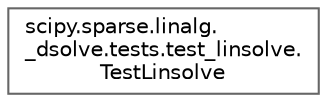 digraph "Graphical Class Hierarchy"
{
 // LATEX_PDF_SIZE
  bgcolor="transparent";
  edge [fontname=Helvetica,fontsize=10,labelfontname=Helvetica,labelfontsize=10];
  node [fontname=Helvetica,fontsize=10,shape=box,height=0.2,width=0.4];
  rankdir="LR";
  Node0 [id="Node000000",label="scipy.sparse.linalg.\l_dsolve.tests.test_linsolve.\lTestLinsolve",height=0.2,width=0.4,color="grey40", fillcolor="white", style="filled",URL="$d6/d38/classscipy_1_1sparse_1_1linalg_1_1__dsolve_1_1tests_1_1test__linsolve_1_1TestLinsolve.html",tooltip=" "];
}
